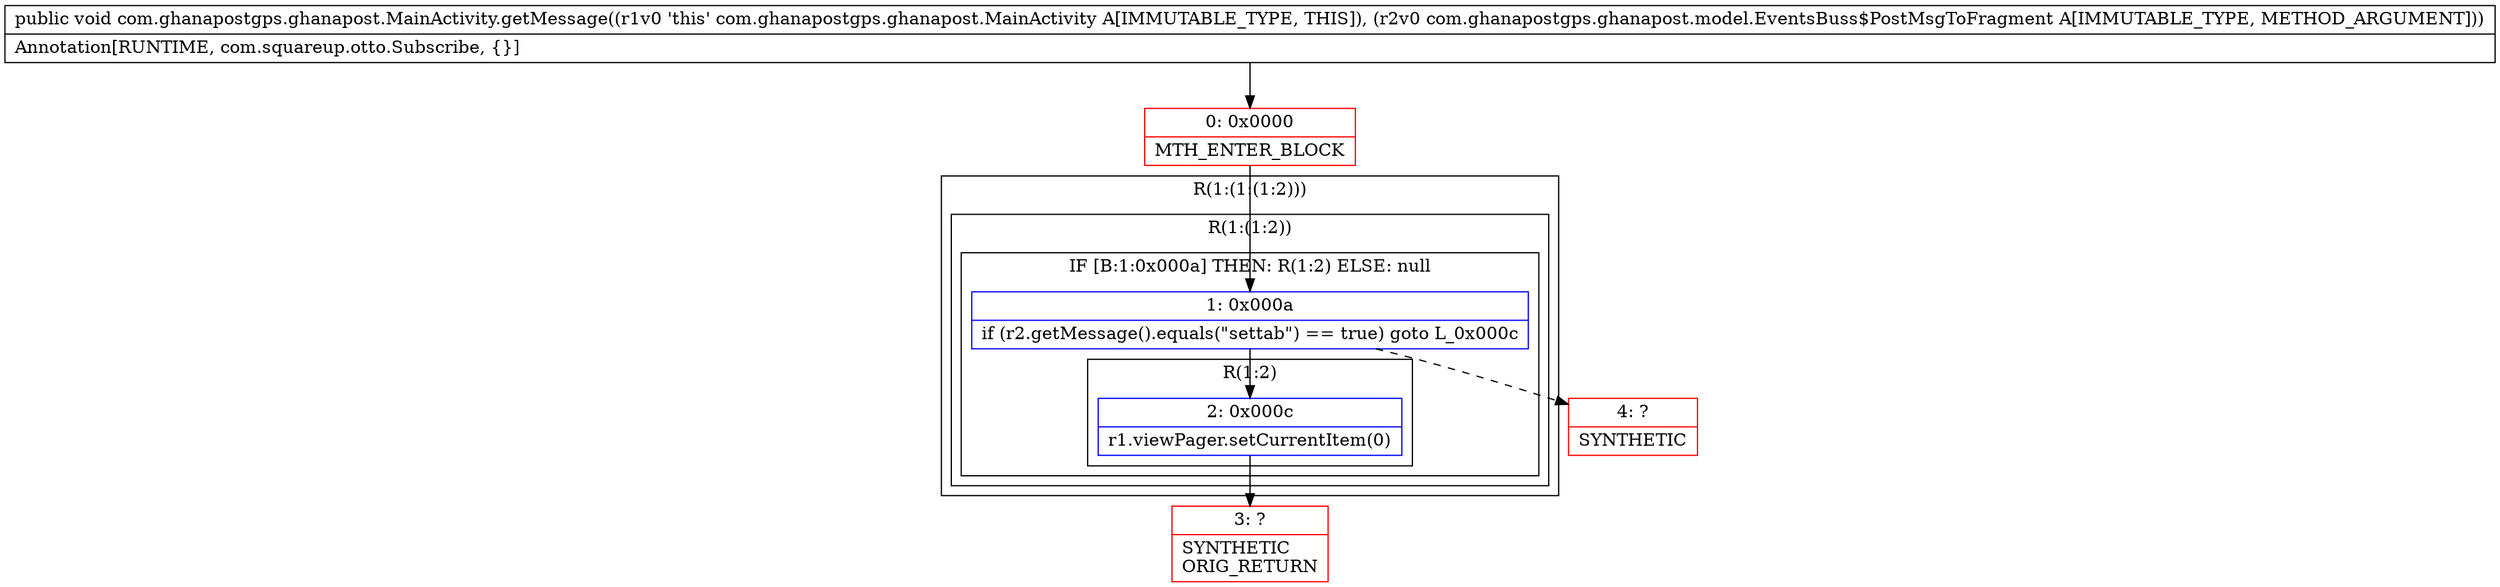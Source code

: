 digraph "CFG forcom.ghanapostgps.ghanapost.MainActivity.getMessage(Lcom\/ghanapostgps\/ghanapost\/model\/EventsBuss$PostMsgToFragment;)V" {
subgraph cluster_Region_1440766936 {
label = "R(1:(1:(1:2)))";
node [shape=record,color=blue];
subgraph cluster_Region_1687340638 {
label = "R(1:(1:2))";
node [shape=record,color=blue];
subgraph cluster_IfRegion_245866149 {
label = "IF [B:1:0x000a] THEN: R(1:2) ELSE: null";
node [shape=record,color=blue];
Node_1 [shape=record,label="{1\:\ 0x000a|if (r2.getMessage().equals(\"settab\") == true) goto L_0x000c\l}"];
subgraph cluster_Region_499252396 {
label = "R(1:2)";
node [shape=record,color=blue];
Node_2 [shape=record,label="{2\:\ 0x000c|r1.viewPager.setCurrentItem(0)\l}"];
}
}
}
}
Node_0 [shape=record,color=red,label="{0\:\ 0x0000|MTH_ENTER_BLOCK\l}"];
Node_3 [shape=record,color=red,label="{3\:\ ?|SYNTHETIC\lORIG_RETURN\l}"];
Node_4 [shape=record,color=red,label="{4\:\ ?|SYNTHETIC\l}"];
MethodNode[shape=record,label="{public void com.ghanapostgps.ghanapost.MainActivity.getMessage((r1v0 'this' com.ghanapostgps.ghanapost.MainActivity A[IMMUTABLE_TYPE, THIS]), (r2v0 com.ghanapostgps.ghanapost.model.EventsBuss$PostMsgToFragment A[IMMUTABLE_TYPE, METHOD_ARGUMENT]))  | Annotation[RUNTIME, com.squareup.otto.Subscribe, \{\}]\l}"];
MethodNode -> Node_0;
Node_1 -> Node_2;
Node_1 -> Node_4[style=dashed];
Node_2 -> Node_3;
Node_0 -> Node_1;
}

